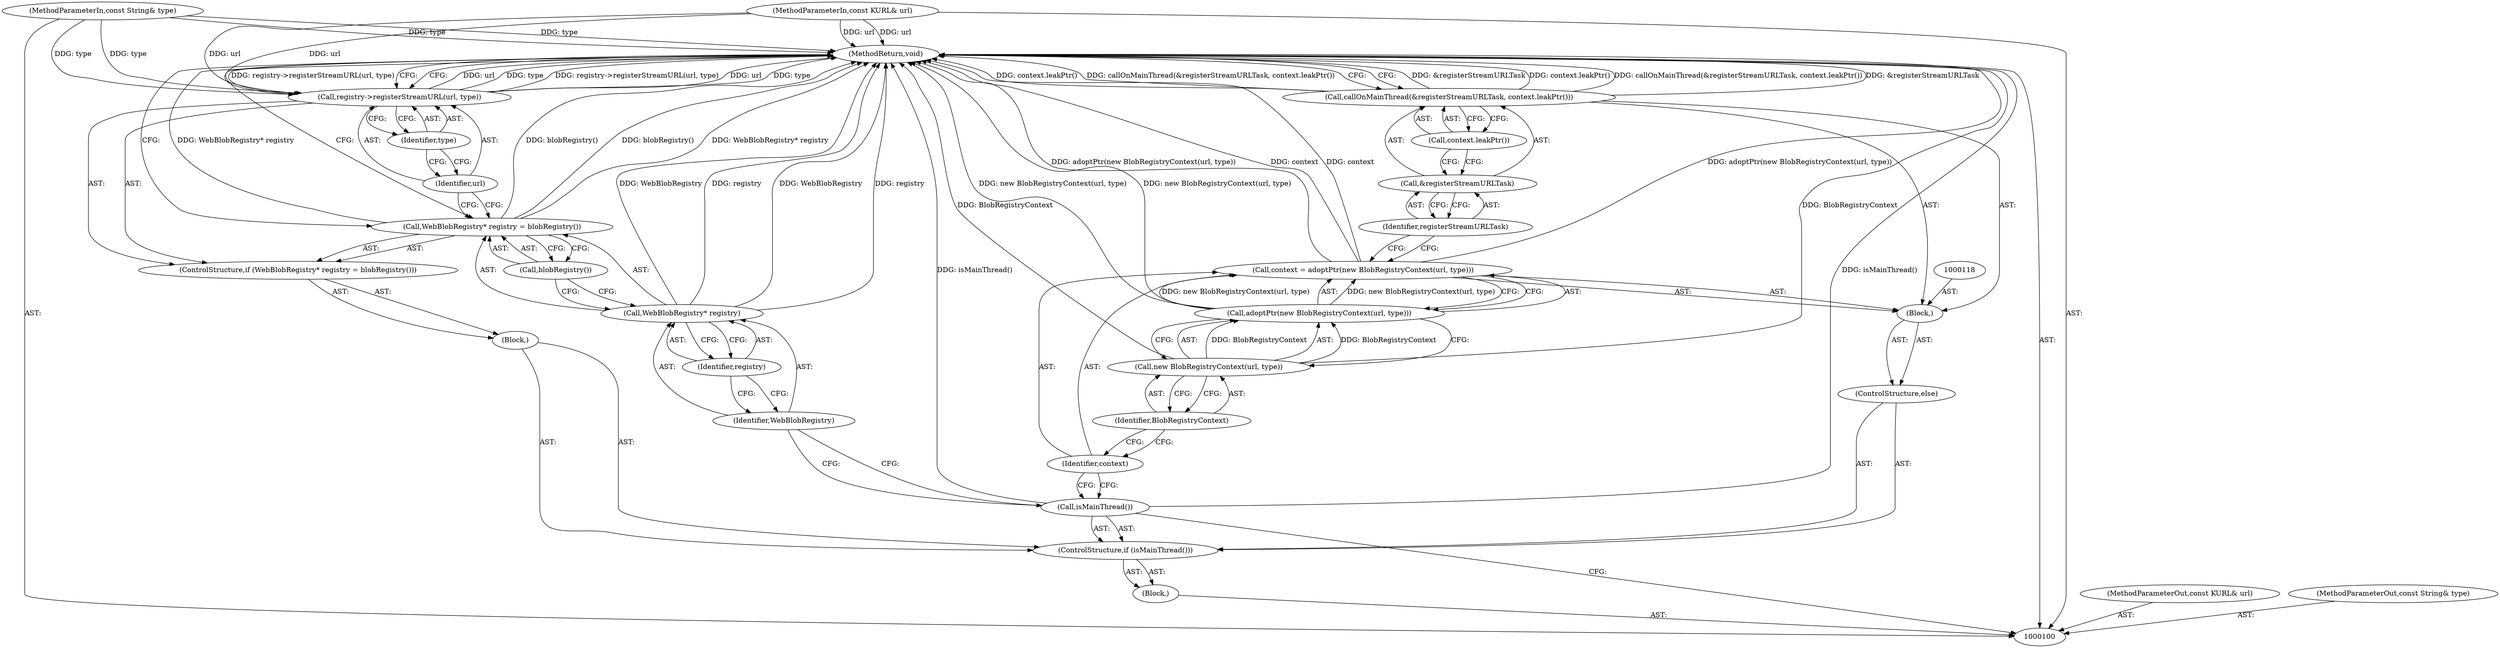 digraph "0_Chrome_d0c31f0342cefc46a3b3d80359a9779d044d4c0d_13" {
"1000128" [label="(MethodReturn,void)"];
"1000101" [label="(MethodParameterIn,const KURL& url)"];
"1000176" [label="(MethodParameterOut,const KURL& url)"];
"1000102" [label="(MethodParameterIn,const String& type)"];
"1000177" [label="(MethodParameterOut,const String& type)"];
"1000103" [label="(Block,)"];
"1000106" [label="(Block,)"];
"1000104" [label="(ControlStructure,if (isMainThread()))"];
"1000105" [label="(Call,isMainThread())"];
"1000108" [label="(Call,WebBlobRegistry* registry = blobRegistry())"];
"1000109" [label="(Call,WebBlobRegistry* registry)"];
"1000110" [label="(Identifier,WebBlobRegistry)"];
"1000111" [label="(Identifier,registry)"];
"1000112" [label="(Call,blobRegistry())"];
"1000107" [label="(ControlStructure,if (WebBlobRegistry* registry = blobRegistry()))"];
"1000113" [label="(Call,registry->registerStreamURL(url, type))"];
"1000114" [label="(Identifier,url)"];
"1000115" [label="(Identifier,type)"];
"1000116" [label="(ControlStructure,else)"];
"1000119" [label="(Call,context = adoptPtr(new BlobRegistryContext(url, type)))"];
"1000120" [label="(Identifier,context)"];
"1000121" [label="(Call,adoptPtr(new BlobRegistryContext(url, type)))"];
"1000122" [label="(Call,new BlobRegistryContext(url, type))"];
"1000123" [label="(Identifier,BlobRegistryContext)"];
"1000117" [label="(Block,)"];
"1000125" [label="(Call,&registerStreamURLTask)"];
"1000126" [label="(Identifier,registerStreamURLTask)"];
"1000127" [label="(Call,context.leakPtr())"];
"1000124" [label="(Call,callOnMainThread(&registerStreamURLTask, context.leakPtr()))"];
"1000128" -> "1000100"  [label="AST: "];
"1000128" -> "1000113"  [label="CFG: "];
"1000128" -> "1000108"  [label="CFG: "];
"1000128" -> "1000124"  [label="CFG: "];
"1000124" -> "1000128"  [label="DDG: &registerStreamURLTask"];
"1000124" -> "1000128"  [label="DDG: context.leakPtr()"];
"1000124" -> "1000128"  [label="DDG: callOnMainThread(&registerStreamURLTask, context.leakPtr())"];
"1000105" -> "1000128"  [label="DDG: isMainThread()"];
"1000113" -> "1000128"  [label="DDG: url"];
"1000113" -> "1000128"  [label="DDG: type"];
"1000113" -> "1000128"  [label="DDG: registry->registerStreamURL(url, type)"];
"1000122" -> "1000128"  [label="DDG: BlobRegistryContext"];
"1000121" -> "1000128"  [label="DDG: new BlobRegistryContext(url, type)"];
"1000109" -> "1000128"  [label="DDG: registry"];
"1000109" -> "1000128"  [label="DDG: WebBlobRegistry"];
"1000108" -> "1000128"  [label="DDG: WebBlobRegistry* registry"];
"1000108" -> "1000128"  [label="DDG: blobRegistry()"];
"1000119" -> "1000128"  [label="DDG: adoptPtr(new BlobRegistryContext(url, type))"];
"1000119" -> "1000128"  [label="DDG: context"];
"1000102" -> "1000128"  [label="DDG: type"];
"1000101" -> "1000128"  [label="DDG: url"];
"1000101" -> "1000100"  [label="AST: "];
"1000101" -> "1000128"  [label="DDG: url"];
"1000101" -> "1000113"  [label="DDG: url"];
"1000176" -> "1000100"  [label="AST: "];
"1000102" -> "1000100"  [label="AST: "];
"1000102" -> "1000128"  [label="DDG: type"];
"1000102" -> "1000113"  [label="DDG: type"];
"1000177" -> "1000100"  [label="AST: "];
"1000103" -> "1000100"  [label="AST: "];
"1000104" -> "1000103"  [label="AST: "];
"1000106" -> "1000104"  [label="AST: "];
"1000107" -> "1000106"  [label="AST: "];
"1000104" -> "1000103"  [label="AST: "];
"1000105" -> "1000104"  [label="AST: "];
"1000106" -> "1000104"  [label="AST: "];
"1000116" -> "1000104"  [label="AST: "];
"1000105" -> "1000104"  [label="AST: "];
"1000105" -> "1000100"  [label="CFG: "];
"1000110" -> "1000105"  [label="CFG: "];
"1000120" -> "1000105"  [label="CFG: "];
"1000105" -> "1000128"  [label="DDG: isMainThread()"];
"1000108" -> "1000107"  [label="AST: "];
"1000108" -> "1000112"  [label="CFG: "];
"1000109" -> "1000108"  [label="AST: "];
"1000112" -> "1000108"  [label="AST: "];
"1000114" -> "1000108"  [label="CFG: "];
"1000128" -> "1000108"  [label="CFG: "];
"1000108" -> "1000128"  [label="DDG: WebBlobRegistry* registry"];
"1000108" -> "1000128"  [label="DDG: blobRegistry()"];
"1000109" -> "1000108"  [label="AST: "];
"1000109" -> "1000111"  [label="CFG: "];
"1000110" -> "1000109"  [label="AST: "];
"1000111" -> "1000109"  [label="AST: "];
"1000112" -> "1000109"  [label="CFG: "];
"1000109" -> "1000128"  [label="DDG: registry"];
"1000109" -> "1000128"  [label="DDG: WebBlobRegistry"];
"1000110" -> "1000109"  [label="AST: "];
"1000110" -> "1000105"  [label="CFG: "];
"1000111" -> "1000110"  [label="CFG: "];
"1000111" -> "1000109"  [label="AST: "];
"1000111" -> "1000110"  [label="CFG: "];
"1000109" -> "1000111"  [label="CFG: "];
"1000112" -> "1000108"  [label="AST: "];
"1000112" -> "1000109"  [label="CFG: "];
"1000108" -> "1000112"  [label="CFG: "];
"1000107" -> "1000106"  [label="AST: "];
"1000108" -> "1000107"  [label="AST: "];
"1000113" -> "1000107"  [label="AST: "];
"1000113" -> "1000107"  [label="AST: "];
"1000113" -> "1000115"  [label="CFG: "];
"1000114" -> "1000113"  [label="AST: "];
"1000115" -> "1000113"  [label="AST: "];
"1000128" -> "1000113"  [label="CFG: "];
"1000113" -> "1000128"  [label="DDG: url"];
"1000113" -> "1000128"  [label="DDG: type"];
"1000113" -> "1000128"  [label="DDG: registry->registerStreamURL(url, type)"];
"1000101" -> "1000113"  [label="DDG: url"];
"1000102" -> "1000113"  [label="DDG: type"];
"1000114" -> "1000113"  [label="AST: "];
"1000114" -> "1000108"  [label="CFG: "];
"1000115" -> "1000114"  [label="CFG: "];
"1000115" -> "1000113"  [label="AST: "];
"1000115" -> "1000114"  [label="CFG: "];
"1000113" -> "1000115"  [label="CFG: "];
"1000116" -> "1000104"  [label="AST: "];
"1000117" -> "1000116"  [label="AST: "];
"1000119" -> "1000117"  [label="AST: "];
"1000119" -> "1000121"  [label="CFG: "];
"1000120" -> "1000119"  [label="AST: "];
"1000121" -> "1000119"  [label="AST: "];
"1000126" -> "1000119"  [label="CFG: "];
"1000119" -> "1000128"  [label="DDG: adoptPtr(new BlobRegistryContext(url, type))"];
"1000119" -> "1000128"  [label="DDG: context"];
"1000121" -> "1000119"  [label="DDG: new BlobRegistryContext(url, type)"];
"1000120" -> "1000119"  [label="AST: "];
"1000120" -> "1000105"  [label="CFG: "];
"1000123" -> "1000120"  [label="CFG: "];
"1000121" -> "1000119"  [label="AST: "];
"1000121" -> "1000122"  [label="CFG: "];
"1000122" -> "1000121"  [label="AST: "];
"1000119" -> "1000121"  [label="CFG: "];
"1000121" -> "1000128"  [label="DDG: new BlobRegistryContext(url, type)"];
"1000121" -> "1000119"  [label="DDG: new BlobRegistryContext(url, type)"];
"1000122" -> "1000121"  [label="DDG: BlobRegistryContext"];
"1000122" -> "1000121"  [label="AST: "];
"1000122" -> "1000123"  [label="CFG: "];
"1000123" -> "1000122"  [label="AST: "];
"1000121" -> "1000122"  [label="CFG: "];
"1000122" -> "1000128"  [label="DDG: BlobRegistryContext"];
"1000122" -> "1000121"  [label="DDG: BlobRegistryContext"];
"1000123" -> "1000122"  [label="AST: "];
"1000123" -> "1000120"  [label="CFG: "];
"1000122" -> "1000123"  [label="CFG: "];
"1000117" -> "1000116"  [label="AST: "];
"1000118" -> "1000117"  [label="AST: "];
"1000119" -> "1000117"  [label="AST: "];
"1000124" -> "1000117"  [label="AST: "];
"1000125" -> "1000124"  [label="AST: "];
"1000125" -> "1000126"  [label="CFG: "];
"1000126" -> "1000125"  [label="AST: "];
"1000127" -> "1000125"  [label="CFG: "];
"1000126" -> "1000125"  [label="AST: "];
"1000126" -> "1000119"  [label="CFG: "];
"1000125" -> "1000126"  [label="CFG: "];
"1000127" -> "1000124"  [label="AST: "];
"1000127" -> "1000125"  [label="CFG: "];
"1000124" -> "1000127"  [label="CFG: "];
"1000124" -> "1000117"  [label="AST: "];
"1000124" -> "1000127"  [label="CFG: "];
"1000125" -> "1000124"  [label="AST: "];
"1000127" -> "1000124"  [label="AST: "];
"1000128" -> "1000124"  [label="CFG: "];
"1000124" -> "1000128"  [label="DDG: &registerStreamURLTask"];
"1000124" -> "1000128"  [label="DDG: context.leakPtr()"];
"1000124" -> "1000128"  [label="DDG: callOnMainThread(&registerStreamURLTask, context.leakPtr())"];
}
